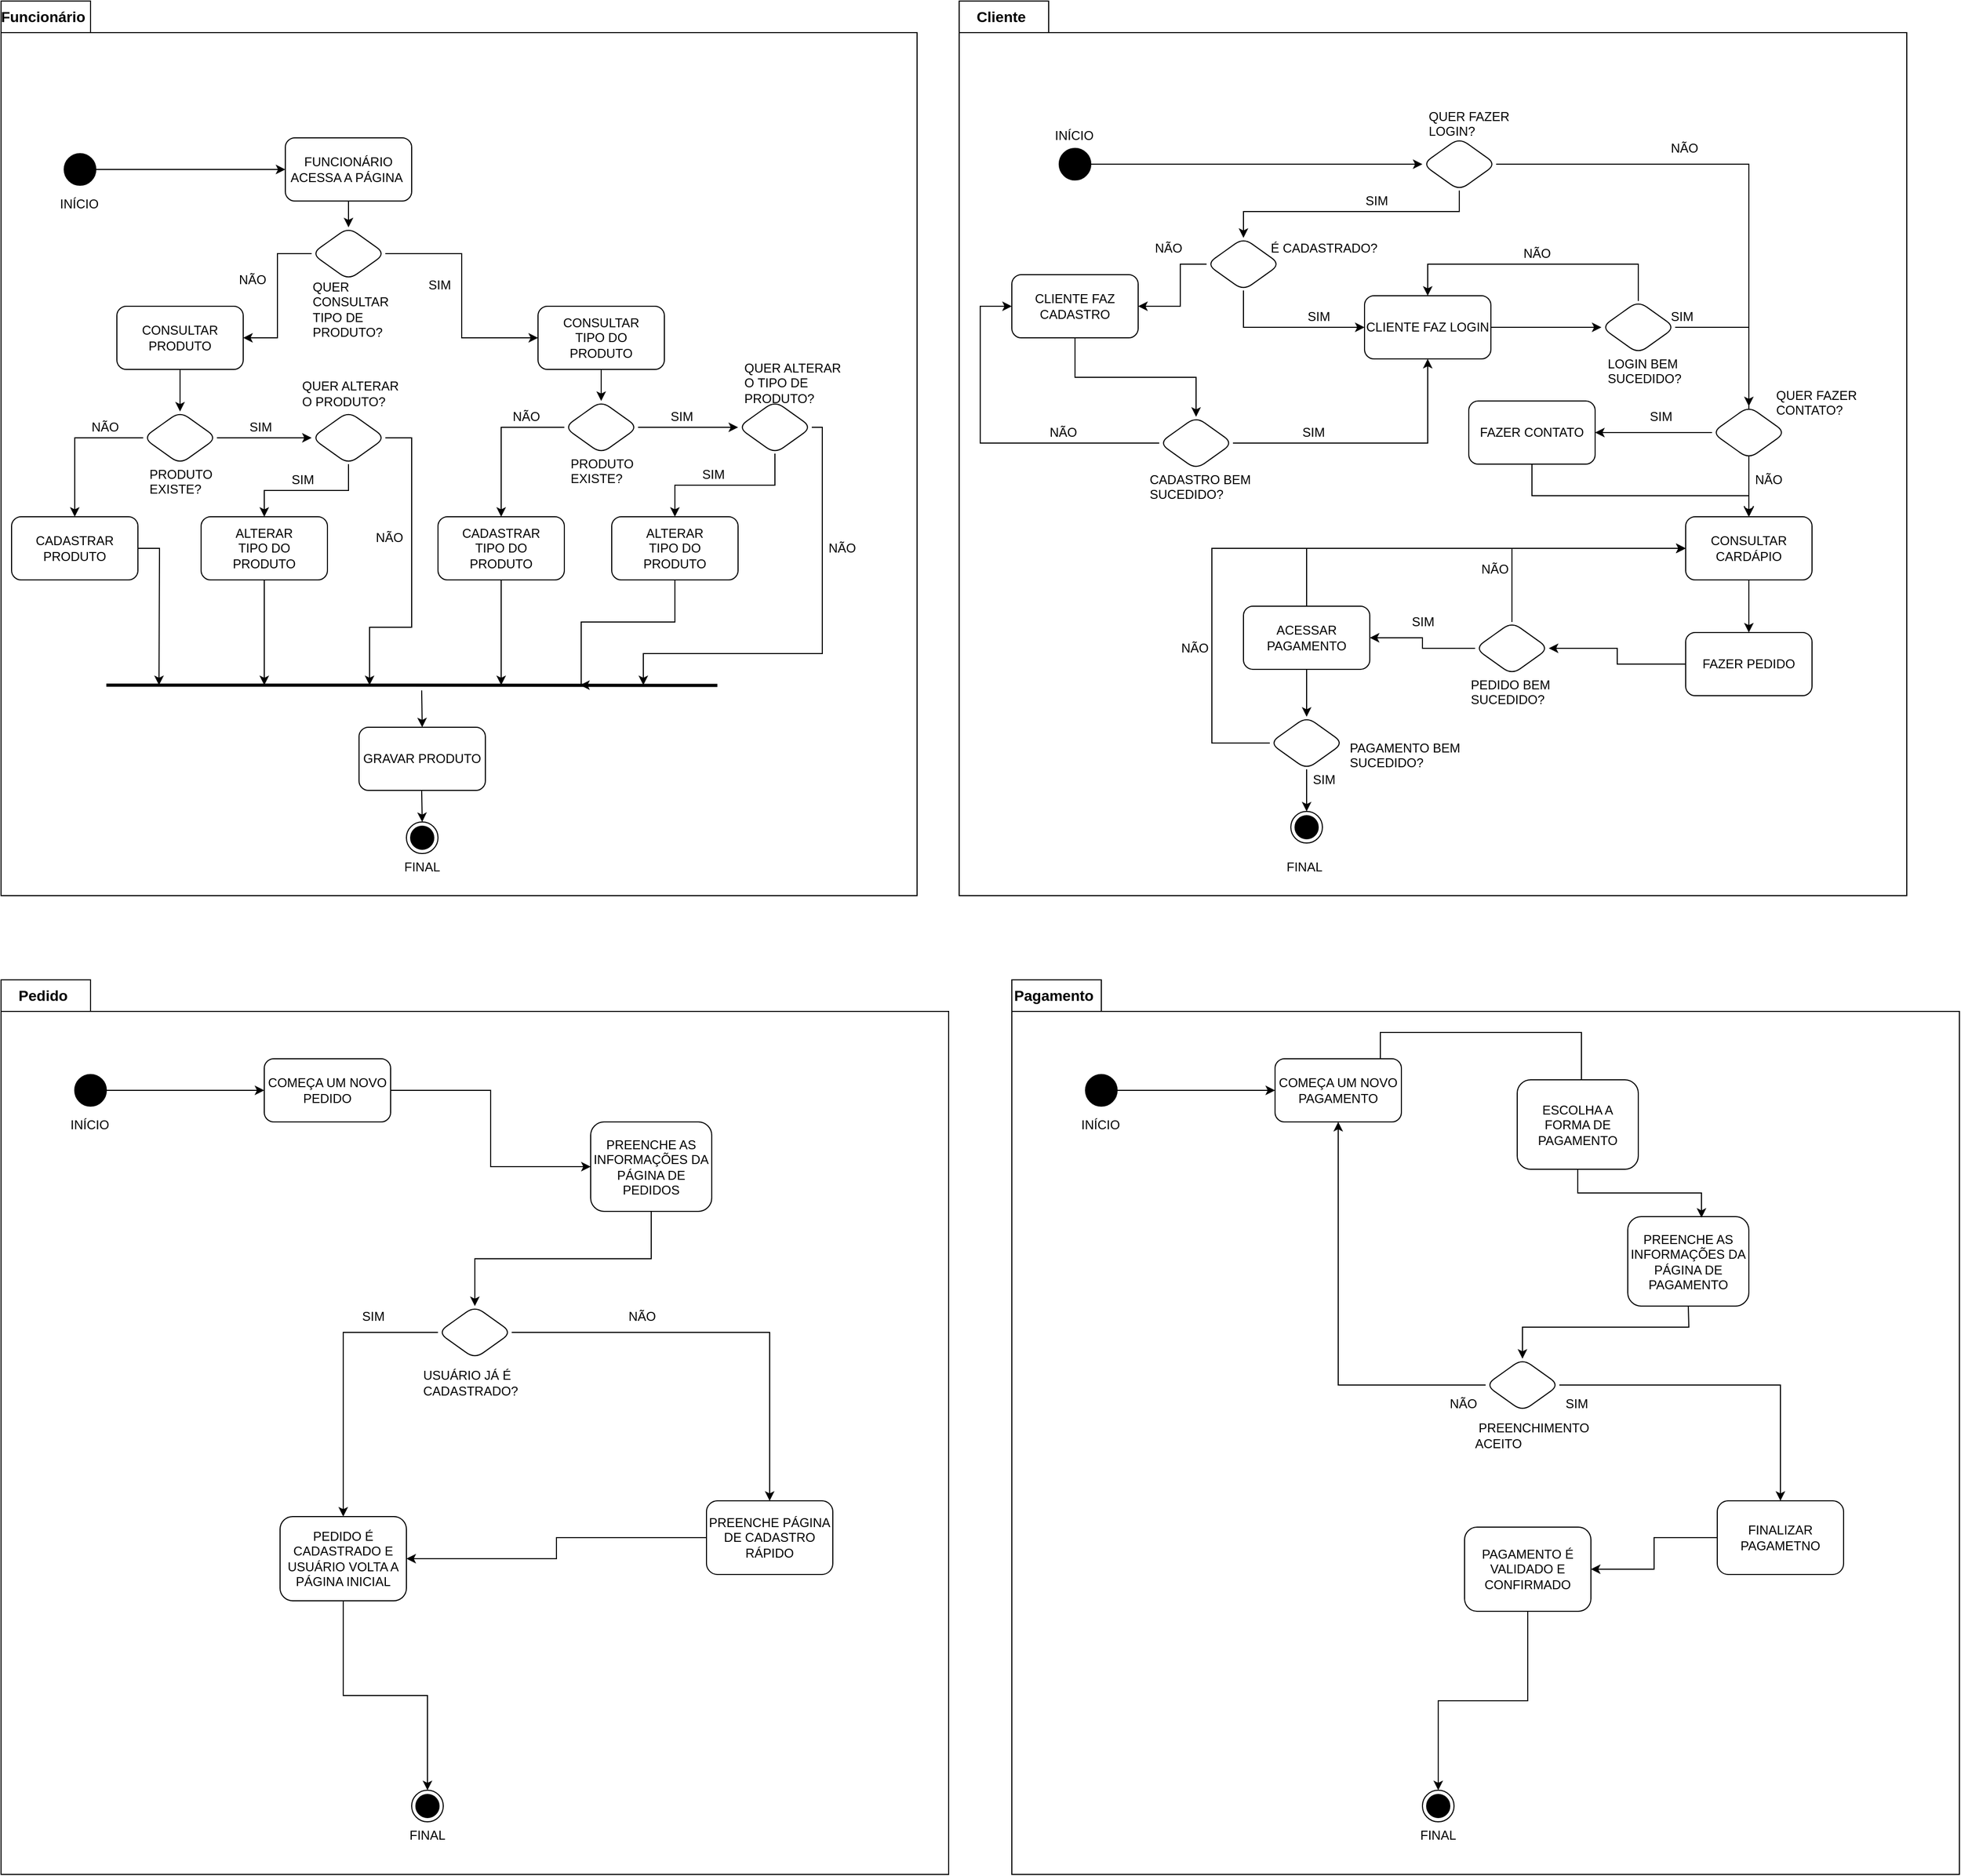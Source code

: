 <mxfile version="21.8.2" type="github">
  <diagram name="Página-1" id="VCBnbAxDG6qYa0xFtTjj">
    <mxGraphModel dx="2261" dy="853" grid="1" gridSize="10" guides="1" tooltips="1" connect="1" arrows="1" fold="1" page="1" pageScale="1" pageWidth="827" pageHeight="1169" math="0" shadow="0">
      <root>
        <mxCell id="0" />
        <mxCell id="1" parent="0" />
        <mxCell id="nkVHdqA7vqXemqnChmF6-2" value="" style="shape=folder;fontStyle=1;tabWidth=80;tabHeight=30;tabPosition=left;html=1;boundedLbl=1;whiteSpace=wrap;" parent="1" vertex="1">
          <mxGeometry x="-820" y="10" width="870" height="850" as="geometry" />
        </mxCell>
        <mxCell id="clQKY3i6xso6ofaXY0z9-121" style="edgeStyle=orthogonalEdgeStyle;rounded=0;orthogonalLoop=1;jettySize=auto;html=1;entryX=0.5;entryY=0;entryDx=0;entryDy=0;" parent="1" source="nkVHdqA7vqXemqnChmF6-1" target="clQKY3i6xso6ofaXY0z9-76" edge="1">
          <mxGeometry relative="1" as="geometry" />
        </mxCell>
        <mxCell id="nkVHdqA7vqXemqnChmF6-1" value="FUNCIONÁRIO ACESSA A PÁGINA&amp;nbsp;" style="rounded=1;whiteSpace=wrap;html=1;" parent="1" vertex="1">
          <mxGeometry x="-550" y="140" width="120" height="60" as="geometry" />
        </mxCell>
        <mxCell id="clQKY3i6xso6ofaXY0z9-120" style="edgeStyle=orthogonalEdgeStyle;rounded=0;orthogonalLoop=1;jettySize=auto;html=1;entryX=0;entryY=0.5;entryDx=0;entryDy=0;" parent="1" source="nkVHdqA7vqXemqnChmF6-7" target="nkVHdqA7vqXemqnChmF6-1" edge="1">
          <mxGeometry relative="1" as="geometry" />
        </mxCell>
        <object label="" Início="" id="nkVHdqA7vqXemqnChmF6-7">
          <mxCell style="ellipse;fillColor=strokeColor;html=1;" parent="1" vertex="1">
            <mxGeometry x="-760" y="155" width="30" height="30" as="geometry" />
          </mxCell>
        </object>
        <mxCell id="clQKY3i6xso6ofaXY0z9-116" style="edgeStyle=orthogonalEdgeStyle;rounded=0;orthogonalLoop=1;jettySize=auto;html=1;entryX=0.5;entryY=0;entryDx=0;entryDy=0;" parent="1" source="nkVHdqA7vqXemqnChmF6-9" target="nkVHdqA7vqXemqnChmF6-14" edge="1">
          <mxGeometry relative="1" as="geometry" />
        </mxCell>
        <mxCell id="nkVHdqA7vqXemqnChmF6-9" value="CONSULTAR&lt;br&gt;PRODUTO" style="rounded=1;whiteSpace=wrap;html=1;" parent="1" vertex="1">
          <mxGeometry x="-710" y="300" width="120" height="60" as="geometry" />
        </mxCell>
        <mxCell id="clQKY3i6xso6ofaXY0z9-118" style="edgeStyle=orthogonalEdgeStyle;rounded=0;orthogonalLoop=1;jettySize=auto;html=1;entryX=0.5;entryY=0;entryDx=0;entryDy=0;" parent="1" source="nkVHdqA7vqXemqnChmF6-10" target="nkVHdqA7vqXemqnChmF6-33" edge="1">
          <mxGeometry relative="1" as="geometry" />
        </mxCell>
        <mxCell id="nkVHdqA7vqXemqnChmF6-10" value="CONSULTAR&lt;br&gt;TIPO DO&lt;br&gt;PRODUTO" style="rounded=1;whiteSpace=wrap;html=1;" parent="1" vertex="1">
          <mxGeometry x="-310" y="300" width="120" height="60" as="geometry" />
        </mxCell>
        <mxCell id="clQKY3i6xso6ofaXY0z9-114" style="edgeStyle=orthogonalEdgeStyle;rounded=0;orthogonalLoop=1;jettySize=auto;html=1;entryX=0.5;entryY=0;entryDx=0;entryDy=0;" parent="1" source="nkVHdqA7vqXemqnChmF6-14" target="nkVHdqA7vqXemqnChmF6-16" edge="1">
          <mxGeometry relative="1" as="geometry" />
        </mxCell>
        <mxCell id="clQKY3i6xso6ofaXY0z9-115" style="edgeStyle=orthogonalEdgeStyle;rounded=0;orthogonalLoop=1;jettySize=auto;html=1;entryX=0;entryY=0.5;entryDx=0;entryDy=0;" parent="1" source="nkVHdqA7vqXemqnChmF6-14" target="clQKY3i6xso6ofaXY0z9-98" edge="1">
          <mxGeometry relative="1" as="geometry" />
        </mxCell>
        <mxCell id="nkVHdqA7vqXemqnChmF6-14" value="" style="rhombus;whiteSpace=wrap;html=1;rounded=1;strokeColor=default;fontFamily=Helvetica;fontSize=12;fontColor=default;fillColor=default;" parent="1" vertex="1">
          <mxGeometry x="-685" y="400" width="70" height="50" as="geometry" />
        </mxCell>
        <mxCell id="clQKY3i6xso6ofaXY0z9-113" style="edgeStyle=orthogonalEdgeStyle;rounded=0;orthogonalLoop=1;jettySize=auto;html=1;" parent="1" source="nkVHdqA7vqXemqnChmF6-16" edge="1">
          <mxGeometry relative="1" as="geometry">
            <mxPoint x="-670" y="660" as="targetPoint" />
          </mxGeometry>
        </mxCell>
        <mxCell id="nkVHdqA7vqXemqnChmF6-16" value="CADASTRAR&lt;br&gt;PRODUTO" style="rounded=1;whiteSpace=wrap;html=1;" parent="1" vertex="1">
          <mxGeometry x="-810" y="500" width="120" height="60" as="geometry" />
        </mxCell>
        <mxCell id="nkVHdqA7vqXemqnChmF6-22" value="" style="endArrow=none;startArrow=none;endFill=0;startFill=0;endSize=8;html=1;verticalAlign=bottom;labelBackgroundColor=none;strokeWidth=3;rounded=0;fontFamily=Helvetica;fontSize=12;fontColor=default;entryX=0.782;entryY=0.765;entryDx=0;entryDy=0;entryPerimeter=0;" parent="1" target="nkVHdqA7vqXemqnChmF6-2" edge="1">
          <mxGeometry width="160" relative="1" as="geometry">
            <mxPoint x="-720" y="660" as="sourcePoint" />
            <mxPoint x="-310" y="660" as="targetPoint" />
            <Array as="points">
              <mxPoint x="-530.12" y="660" />
            </Array>
          </mxGeometry>
        </mxCell>
        <mxCell id="nkVHdqA7vqXemqnChmF6-25" value="INÍCIO" style="text;strokeColor=none;fillColor=none;align=left;verticalAlign=middle;spacingLeft=4;spacingRight=4;overflow=hidden;points=[[0,0.5],[1,0.5]];portConstraint=eastwest;rotatable=0;whiteSpace=wrap;html=1;fontSize=12;fontFamily=Helvetica;fontColor=default;" parent="1" vertex="1">
          <mxGeometry x="-770" y="190" width="50" height="25" as="geometry" />
        </mxCell>
        <mxCell id="nkVHdqA7vqXemqnChmF6-26" value="NÃO" style="text;strokeColor=none;fillColor=none;align=left;verticalAlign=middle;spacingLeft=4;spacingRight=4;overflow=hidden;points=[[0,0.5],[1,0.5]];portConstraint=eastwest;rotatable=0;whiteSpace=wrap;html=1;fontSize=12;fontFamily=Helvetica;fontColor=default;" parent="1" vertex="1">
          <mxGeometry x="-740" y="405" width="40" height="20" as="geometry" />
        </mxCell>
        <mxCell id="nkVHdqA7vqXemqnChmF6-29" value="SIM" style="text;strokeColor=none;fillColor=none;align=left;verticalAlign=middle;spacingLeft=4;spacingRight=4;overflow=hidden;points=[[0,0.5],[1,0.5]];portConstraint=eastwest;rotatable=0;whiteSpace=wrap;html=1;fontSize=12;fontFamily=Helvetica;fontColor=default;" parent="1" vertex="1">
          <mxGeometry x="-590" y="405" width="40" height="20" as="geometry" />
        </mxCell>
        <mxCell id="nkVHdqA7vqXemqnChmF6-30" value="PRODUTO EXISTE?" style="text;strokeColor=none;fillColor=none;align=left;verticalAlign=middle;spacingLeft=4;spacingRight=4;overflow=hidden;points=[[0,0.5],[1,0.5]];portConstraint=eastwest;rotatable=0;whiteSpace=wrap;html=1;fontSize=12;fontFamily=Helvetica;fontColor=default;" parent="1" vertex="1">
          <mxGeometry x="-685" y="450" width="80" height="30" as="geometry" />
        </mxCell>
        <mxCell id="clQKY3i6xso6ofaXY0z9-108" style="edgeStyle=orthogonalEdgeStyle;rounded=0;orthogonalLoop=1;jettySize=auto;html=1;exitX=0.5;exitY=1;exitDx=0;exitDy=0;" parent="1" source="nkVHdqA7vqXemqnChmF6-31" edge="1">
          <mxGeometry relative="1" as="geometry">
            <mxPoint x="-345" y="660" as="targetPoint" />
            <Array as="points">
              <mxPoint x="-345" y="660" />
            </Array>
          </mxGeometry>
        </mxCell>
        <mxCell id="nkVHdqA7vqXemqnChmF6-31" value="CADASTRAR&lt;br&gt;TIPO DO&lt;br&gt;PRODUTO" style="rounded=1;whiteSpace=wrap;html=1;" parent="1" vertex="1">
          <mxGeometry x="-405" y="500" width="120" height="60" as="geometry" />
        </mxCell>
        <mxCell id="clQKY3i6xso6ofaXY0z9-107" style="edgeStyle=orthogonalEdgeStyle;rounded=0;orthogonalLoop=1;jettySize=auto;html=1;" parent="1" source="nkVHdqA7vqXemqnChmF6-32" edge="1">
          <mxGeometry relative="1" as="geometry">
            <mxPoint x="-270" y="660" as="targetPoint" />
            <Array as="points">
              <mxPoint x="-180" y="600" />
              <mxPoint x="-269" y="600" />
            </Array>
          </mxGeometry>
        </mxCell>
        <mxCell id="nkVHdqA7vqXemqnChmF6-32" value="ALTERAR&lt;br&gt;TIPO DO&lt;br&gt;PRODUTO" style="rounded=1;whiteSpace=wrap;html=1;" parent="1" vertex="1">
          <mxGeometry x="-240" y="500" width="120" height="60" as="geometry" />
        </mxCell>
        <mxCell id="clQKY3i6xso6ofaXY0z9-109" style="edgeStyle=orthogonalEdgeStyle;rounded=0;orthogonalLoop=1;jettySize=auto;html=1;entryX=0.5;entryY=0;entryDx=0;entryDy=0;" parent="1" source="nkVHdqA7vqXemqnChmF6-33" target="nkVHdqA7vqXemqnChmF6-31" edge="1">
          <mxGeometry relative="1" as="geometry">
            <Array as="points">
              <mxPoint x="-345" y="415" />
            </Array>
          </mxGeometry>
        </mxCell>
        <mxCell id="clQKY3i6xso6ofaXY0z9-119" style="edgeStyle=orthogonalEdgeStyle;rounded=0;orthogonalLoop=1;jettySize=auto;html=1;entryX=0;entryY=0.5;entryDx=0;entryDy=0;" parent="1" source="nkVHdqA7vqXemqnChmF6-33" target="clQKY3i6xso6ofaXY0z9-83" edge="1">
          <mxGeometry relative="1" as="geometry" />
        </mxCell>
        <mxCell id="nkVHdqA7vqXemqnChmF6-33" value="" style="rhombus;whiteSpace=wrap;html=1;rounded=1;strokeColor=default;fontFamily=Helvetica;fontSize=12;fontColor=default;fillColor=default;" parent="1" vertex="1">
          <mxGeometry x="-285" y="390" width="70" height="50" as="geometry" />
        </mxCell>
        <mxCell id="nkVHdqA7vqXemqnChmF6-37" value="SIM" style="text;strokeColor=none;fillColor=none;align=left;verticalAlign=middle;spacingLeft=4;spacingRight=4;overflow=hidden;points=[[0,0.5],[1,0.5]];portConstraint=eastwest;rotatable=0;whiteSpace=wrap;html=1;fontSize=12;fontFamily=Helvetica;fontColor=default;" parent="1" vertex="1">
          <mxGeometry x="-190" y="395" width="40" height="20" as="geometry" />
        </mxCell>
        <mxCell id="nkVHdqA7vqXemqnChmF6-38" value="PRODUTO EXISTE?" style="text;strokeColor=none;fillColor=none;align=left;verticalAlign=middle;spacingLeft=4;spacingRight=4;overflow=hidden;points=[[0,0.5],[1,0.5]];portConstraint=eastwest;rotatable=0;whiteSpace=wrap;html=1;fontSize=12;fontFamily=Helvetica;fontColor=default;" parent="1" vertex="1">
          <mxGeometry x="-285" y="440" width="80" height="30" as="geometry" />
        </mxCell>
        <mxCell id="nkVHdqA7vqXemqnChmF6-39" value="NÃO" style="text;strokeColor=none;fillColor=none;align=left;verticalAlign=middle;spacingLeft=4;spacingRight=4;overflow=hidden;points=[[0,0.5],[1,0.5]];portConstraint=eastwest;rotatable=0;whiteSpace=wrap;html=1;fontSize=12;fontFamily=Helvetica;fontColor=default;" parent="1" vertex="1">
          <mxGeometry x="-340" y="395" width="40" height="20" as="geometry" />
        </mxCell>
        <mxCell id="nkVHdqA7vqXemqnChmF6-43" value="GRAVAR PRODUTO" style="rounded=1;whiteSpace=wrap;html=1;strokeColor=default;fontFamily=Helvetica;fontSize=12;fontColor=default;fillColor=default;" parent="1" vertex="1">
          <mxGeometry x="-480" y="700" width="120" height="60" as="geometry" />
        </mxCell>
        <mxCell id="nkVHdqA7vqXemqnChmF6-45" value="" style="ellipse;html=1;shape=endState;fillColor=strokeColor;rounded=1;strokeColor=default;fontFamily=Helvetica;fontSize=12;fontColor=default;" parent="1" vertex="1">
          <mxGeometry x="-435" y="790" width="30" height="30" as="geometry" />
        </mxCell>
        <mxCell id="nkVHdqA7vqXemqnChmF6-47" value="FINAL" style="text;strokeColor=none;fillColor=none;align=left;verticalAlign=middle;spacingLeft=4;spacingRight=4;overflow=hidden;points=[[0,0.5],[1,0.5]];portConstraint=eastwest;rotatable=0;whiteSpace=wrap;html=1;fontSize=12;fontFamily=Helvetica;fontColor=default;" parent="1" vertex="1">
          <mxGeometry x="-443" y="820" width="50" height="25" as="geometry" />
        </mxCell>
        <mxCell id="clQKY3i6xso6ofaXY0z9-1" value="" style="shape=folder;fontStyle=1;tabWidth=80;tabHeight=30;tabPosition=left;html=1;boundedLbl=1;whiteSpace=wrap;" parent="1" vertex="1">
          <mxGeometry x="90" y="10" width="900" height="850" as="geometry" />
        </mxCell>
        <mxCell id="clQKY3i6xso6ofaXY0z9-2" value="&lt;b&gt;&lt;font style=&quot;font-size: 14px;&quot;&gt;Funcionário&lt;/font&gt;&lt;/b&gt;" style="text;html=1;strokeColor=none;fillColor=none;align=center;verticalAlign=middle;whiteSpace=wrap;rounded=0;" parent="1" vertex="1">
          <mxGeometry x="-810" y="10" width="60" height="30" as="geometry" />
        </mxCell>
        <mxCell id="clQKY3i6xso6ofaXY0z9-3" value="&lt;b&gt;&lt;font style=&quot;font-size: 14px;&quot;&gt;Cliente&lt;/font&gt;&lt;/b&gt;" style="text;html=1;strokeColor=none;fillColor=none;align=center;verticalAlign=middle;whiteSpace=wrap;rounded=0;" parent="1" vertex="1">
          <mxGeometry x="100" y="10" width="60" height="30" as="geometry" />
        </mxCell>
        <mxCell id="clQKY3i6xso6ofaXY0z9-6" value="INÍCIO" style="text;strokeColor=none;fillColor=none;align=left;verticalAlign=middle;spacingLeft=4;spacingRight=4;overflow=hidden;points=[[0,0.5],[1,0.5]];portConstraint=eastwest;rotatable=0;whiteSpace=wrap;html=1;fontSize=12;fontFamily=Helvetica;fontColor=default;" parent="1" vertex="1">
          <mxGeometry x="175" y="125" width="50" height="25" as="geometry" />
        </mxCell>
        <mxCell id="clQKY3i6xso6ofaXY0z9-7" value="" style="ellipse;html=1;shape=endState;fillColor=strokeColor;rounded=1;strokeColor=default;fontFamily=Helvetica;fontSize=12;fontColor=default;" parent="1" vertex="1">
          <mxGeometry x="405" y="780" width="30" height="30" as="geometry" />
        </mxCell>
        <mxCell id="clQKY3i6xso6ofaXY0z9-8" value="FINAL" style="text;strokeColor=none;fillColor=none;align=left;verticalAlign=middle;spacingLeft=4;spacingRight=4;overflow=hidden;points=[[0,0.5],[1,0.5]];portConstraint=eastwest;rotatable=0;whiteSpace=wrap;html=1;fontSize=12;fontFamily=Helvetica;fontColor=default;" parent="1" vertex="1">
          <mxGeometry x="395" y="820" width="50" height="25" as="geometry" />
        </mxCell>
        <mxCell id="clQKY3i6xso6ofaXY0z9-105" style="edgeStyle=orthogonalEdgeStyle;rounded=0;orthogonalLoop=1;jettySize=auto;html=1;entryX=0;entryY=0.5;entryDx=0;entryDy=0;" parent="1" source="clQKY3i6xso6ofaXY0z9-9" target="clQKY3i6xso6ofaXY0z9-10" edge="1">
          <mxGeometry relative="1" as="geometry" />
        </mxCell>
        <mxCell id="clQKY3i6xso6ofaXY0z9-9" value="CLIENTE FAZ LOGIN" style="rounded=1;whiteSpace=wrap;html=1;" parent="1" vertex="1">
          <mxGeometry x="475" y="290" width="120" height="60" as="geometry" />
        </mxCell>
        <mxCell id="clQKY3i6xso6ofaXY0z9-104" style="edgeStyle=orthogonalEdgeStyle;rounded=0;orthogonalLoop=1;jettySize=auto;html=1;entryX=0.5;entryY=0;entryDx=0;entryDy=0;exitX=0.5;exitY=0;exitDx=0;exitDy=0;" parent="1" source="clQKY3i6xso6ofaXY0z9-10" target="clQKY3i6xso6ofaXY0z9-9" edge="1">
          <mxGeometry relative="1" as="geometry">
            <Array as="points">
              <mxPoint x="735" y="260" />
              <mxPoint x="535" y="260" />
            </Array>
          </mxGeometry>
        </mxCell>
        <mxCell id="clQKY3i6xso6ofaXY0z9-10" value="" style="rhombus;whiteSpace=wrap;html=1;rounded=1;strokeColor=default;fontFamily=Helvetica;fontSize=12;fontColor=default;fillColor=default;" parent="1" vertex="1">
          <mxGeometry x="700" y="295" width="70" height="50" as="geometry" />
        </mxCell>
        <mxCell id="clQKY3i6xso6ofaXY0z9-12" value="LOGIN BEM SUCEDIDO?" style="text;strokeColor=none;fillColor=none;align=left;verticalAlign=middle;spacingLeft=4;spacingRight=4;overflow=hidden;points=[[0,0.5],[1,0.5]];portConstraint=eastwest;rotatable=0;whiteSpace=wrap;html=1;fontSize=12;fontFamily=Helvetica;fontColor=default;" parent="1" vertex="1">
          <mxGeometry x="700" y="345" width="80" height="30" as="geometry" />
        </mxCell>
        <mxCell id="clQKY3i6xso6ofaXY0z9-14" value="NÃO" style="text;strokeColor=none;fillColor=none;align=left;verticalAlign=middle;spacingLeft=4;spacingRight=4;overflow=hidden;points=[[0,0.5],[1,0.5]];portConstraint=eastwest;rotatable=0;whiteSpace=wrap;html=1;fontSize=12;fontFamily=Helvetica;fontColor=default;" parent="1" vertex="1">
          <mxGeometry x="620" y="240" width="40" height="20" as="geometry" />
        </mxCell>
        <mxCell id="clQKY3i6xso6ofaXY0z9-15" value="" style="endArrow=open;startArrow=none;endFill=0;startFill=0;endSize=8;html=1;verticalAlign=bottom;labelBackgroundColor=none;strokeWidth=1;rounded=0;entryX=0.5;entryY=0;entryDx=0;entryDy=0;exitX=1;exitY=0.5;exitDx=0;exitDy=0;" parent="1" source="clQKY3i6xso6ofaXY0z9-10" target="clQKY3i6xso6ofaXY0z9-17" edge="1">
          <mxGeometry width="160" relative="1" as="geometry">
            <mxPoint x="490" y="165" as="sourcePoint" />
            <mxPoint x="550" y="170" as="targetPoint" />
            <Array as="points">
              <mxPoint x="840" y="320" />
            </Array>
          </mxGeometry>
        </mxCell>
        <mxCell id="clQKY3i6xso6ofaXY0z9-39" style="edgeStyle=orthogonalEdgeStyle;rounded=0;orthogonalLoop=1;jettySize=auto;html=1;" parent="1" source="clQKY3i6xso6ofaXY0z9-17" target="clQKY3i6xso6ofaXY0z9-18" edge="1">
          <mxGeometry relative="1" as="geometry" />
        </mxCell>
        <mxCell id="clQKY3i6xso6ofaXY0z9-17" value="CONSULTAR&lt;br&gt;CARDÁPIO" style="rounded=1;whiteSpace=wrap;html=1;" parent="1" vertex="1">
          <mxGeometry x="780" y="500" width="120" height="60" as="geometry" />
        </mxCell>
        <mxCell id="clQKY3i6xso6ofaXY0z9-40" style="edgeStyle=orthogonalEdgeStyle;rounded=0;orthogonalLoop=1;jettySize=auto;html=1;entryX=1;entryY=0.5;entryDx=0;entryDy=0;" parent="1" source="clQKY3i6xso6ofaXY0z9-18" target="clQKY3i6xso6ofaXY0z9-38" edge="1">
          <mxGeometry relative="1" as="geometry" />
        </mxCell>
        <mxCell id="clQKY3i6xso6ofaXY0z9-18" value="FAZER PEDIDO" style="rounded=1;whiteSpace=wrap;html=1;" parent="1" vertex="1">
          <mxGeometry x="780" y="610" width="120" height="60" as="geometry" />
        </mxCell>
        <mxCell id="clQKY3i6xso6ofaXY0z9-72" style="edgeStyle=orthogonalEdgeStyle;rounded=0;orthogonalLoop=1;jettySize=auto;html=1;entryX=0.5;entryY=0;entryDx=0;entryDy=0;" parent="1" source="clQKY3i6xso6ofaXY0z9-19" target="clQKY3i6xso6ofaXY0z9-17" edge="1">
          <mxGeometry relative="1" as="geometry">
            <Array as="points">
              <mxPoint x="634" y="480" />
              <mxPoint x="840" y="480" />
            </Array>
          </mxGeometry>
        </mxCell>
        <mxCell id="clQKY3i6xso6ofaXY0z9-19" value="FAZER CONTATO" style="rounded=1;whiteSpace=wrap;html=1;" parent="1" vertex="1">
          <mxGeometry x="574" y="390" width="120" height="60" as="geometry" />
        </mxCell>
        <mxCell id="clQKY3i6xso6ofaXY0z9-42" style="edgeStyle=orthogonalEdgeStyle;rounded=0;orthogonalLoop=1;jettySize=auto;html=1;" parent="1" source="clQKY3i6xso6ofaXY0z9-20" target="clQKY3i6xso6ofaXY0z9-37" edge="1">
          <mxGeometry relative="1" as="geometry" />
        </mxCell>
        <mxCell id="clQKY3i6xso6ofaXY0z9-49" style="edgeStyle=orthogonalEdgeStyle;rounded=0;orthogonalLoop=1;jettySize=auto;html=1;entryX=0;entryY=0.5;entryDx=0;entryDy=0;" parent="1" source="clQKY3i6xso6ofaXY0z9-20" target="clQKY3i6xso6ofaXY0z9-17" edge="1">
          <mxGeometry relative="1" as="geometry">
            <Array as="points">
              <mxPoint x="420" y="530" />
            </Array>
          </mxGeometry>
        </mxCell>
        <mxCell id="clQKY3i6xso6ofaXY0z9-20" value="ACESSAR PAGAMENTO" style="rounded=1;whiteSpace=wrap;html=1;" parent="1" vertex="1">
          <mxGeometry x="360" y="585" width="120" height="60" as="geometry" />
        </mxCell>
        <mxCell id="clQKY3i6xso6ofaXY0z9-67" style="edgeStyle=orthogonalEdgeStyle;rounded=0;orthogonalLoop=1;jettySize=auto;html=1;entryX=0.5;entryY=0;entryDx=0;entryDy=0;exitX=0.5;exitY=1;exitDx=0;exitDy=0;" parent="1" source="clQKY3i6xso6ofaXY0z9-21" target="clQKY3i6xso6ofaXY0z9-24" edge="1">
          <mxGeometry relative="1" as="geometry" />
        </mxCell>
        <mxCell id="clQKY3i6xso6ofaXY0z9-21" value="CLIENTE FAZ CADASTRO" style="rounded=1;whiteSpace=wrap;html=1;" parent="1" vertex="1">
          <mxGeometry x="140" y="270" width="120" height="60" as="geometry" />
        </mxCell>
        <mxCell id="clQKY3i6xso6ofaXY0z9-26" style="edgeStyle=orthogonalEdgeStyle;rounded=0;orthogonalLoop=1;jettySize=auto;html=1;entryX=0;entryY=0.5;entryDx=0;entryDy=0;exitX=0;exitY=0.5;exitDx=0;exitDy=0;" parent="1" source="clQKY3i6xso6ofaXY0z9-24" target="clQKY3i6xso6ofaXY0z9-21" edge="1">
          <mxGeometry relative="1" as="geometry">
            <Array as="points">
              <mxPoint x="110" y="430" />
              <mxPoint x="110" y="300" />
            </Array>
          </mxGeometry>
        </mxCell>
        <mxCell id="clQKY3i6xso6ofaXY0z9-28" style="edgeStyle=orthogonalEdgeStyle;rounded=0;orthogonalLoop=1;jettySize=auto;html=1;entryX=0.5;entryY=1;entryDx=0;entryDy=0;" parent="1" source="clQKY3i6xso6ofaXY0z9-24" target="clQKY3i6xso6ofaXY0z9-9" edge="1">
          <mxGeometry relative="1" as="geometry" />
        </mxCell>
        <mxCell id="clQKY3i6xso6ofaXY0z9-24" value="" style="rhombus;whiteSpace=wrap;html=1;rounded=1;strokeColor=default;fontFamily=Helvetica;fontSize=12;fontColor=default;fillColor=default;" parent="1" vertex="1">
          <mxGeometry x="280" y="405" width="70" height="50" as="geometry" />
        </mxCell>
        <mxCell id="clQKY3i6xso6ofaXY0z9-27" value="NÃO" style="text;strokeColor=none;fillColor=none;align=left;verticalAlign=middle;spacingLeft=4;spacingRight=4;overflow=hidden;points=[[0,0.5],[1,0.5]];portConstraint=eastwest;rotatable=0;whiteSpace=wrap;html=1;fontSize=12;fontFamily=Helvetica;fontColor=default;" parent="1" vertex="1">
          <mxGeometry x="170" y="410" width="40" height="20" as="geometry" />
        </mxCell>
        <mxCell id="clQKY3i6xso6ofaXY0z9-29" value="SIM" style="text;strokeColor=none;fillColor=none;align=left;verticalAlign=middle;spacingLeft=4;spacingRight=4;overflow=hidden;points=[[0,0.5],[1,0.5]];portConstraint=eastwest;rotatable=0;whiteSpace=wrap;html=1;fontSize=12;fontFamily=Helvetica;fontColor=default;" parent="1" vertex="1">
          <mxGeometry x="410" y="410" width="40" height="20" as="geometry" />
        </mxCell>
        <mxCell id="clQKY3i6xso6ofaXY0z9-33" style="edgeStyle=orthogonalEdgeStyle;rounded=0;orthogonalLoop=1;jettySize=auto;html=1;entryX=1;entryY=0.5;entryDx=0;entryDy=0;exitX=0;exitY=0.5;exitDx=0;exitDy=0;" parent="1" source="clQKY3i6xso6ofaXY0z9-30" target="clQKY3i6xso6ofaXY0z9-21" edge="1">
          <mxGeometry relative="1" as="geometry">
            <mxPoint x="800" y="470" as="targetPoint" />
            <Array as="points">
              <mxPoint x="300" y="260" />
              <mxPoint x="300" y="300" />
            </Array>
          </mxGeometry>
        </mxCell>
        <mxCell id="clQKY3i6xso6ofaXY0z9-35" style="edgeStyle=orthogonalEdgeStyle;rounded=0;orthogonalLoop=1;jettySize=auto;html=1;entryX=0;entryY=0.5;entryDx=0;entryDy=0;exitX=0.5;exitY=1;exitDx=0;exitDy=0;" parent="1" source="clQKY3i6xso6ofaXY0z9-30" target="clQKY3i6xso6ofaXY0z9-9" edge="1">
          <mxGeometry relative="1" as="geometry" />
        </mxCell>
        <mxCell id="clQKY3i6xso6ofaXY0z9-30" value="" style="rhombus;whiteSpace=wrap;html=1;rounded=1;strokeColor=default;fontFamily=Helvetica;fontSize=12;fontColor=default;fillColor=default;" parent="1" vertex="1">
          <mxGeometry x="325" y="235" width="70" height="50" as="geometry" />
        </mxCell>
        <mxCell id="clQKY3i6xso6ofaXY0z9-31" value="QUER FAZER LOGIN?" style="text;strokeColor=none;fillColor=none;align=left;verticalAlign=middle;spacingLeft=4;spacingRight=4;overflow=hidden;points=[[0,0.5],[1,0.5]];portConstraint=eastwest;rotatable=0;whiteSpace=wrap;html=1;fontSize=12;fontFamily=Helvetica;fontColor=default;" parent="1" vertex="1">
          <mxGeometry x="530" y="110" width="95" height="30" as="geometry" />
        </mxCell>
        <mxCell id="clQKY3i6xso6ofaXY0z9-16" value="SIM" style="text;strokeColor=none;fillColor=none;align=left;verticalAlign=middle;spacingLeft=4;spacingRight=4;overflow=hidden;points=[[0,0.5],[1,0.5]];portConstraint=eastwest;rotatable=0;whiteSpace=wrap;html=1;fontSize=12;fontFamily=Helvetica;fontColor=default;" parent="1" vertex="1">
          <mxGeometry x="760" y="300" width="40" height="20" as="geometry" />
        </mxCell>
        <mxCell id="clQKY3i6xso6ofaXY0z9-34" value="NÃO" style="text;strokeColor=none;fillColor=none;align=left;verticalAlign=middle;spacingLeft=4;spacingRight=4;overflow=hidden;points=[[0,0.5],[1,0.5]];portConstraint=eastwest;rotatable=0;whiteSpace=wrap;html=1;fontSize=12;fontFamily=Helvetica;fontColor=default;" parent="1" vertex="1">
          <mxGeometry x="760" y="140" width="40" height="20" as="geometry" />
        </mxCell>
        <mxCell id="clQKY3i6xso6ofaXY0z9-36" value="SIM" style="text;strokeColor=none;fillColor=none;align=left;verticalAlign=middle;spacingLeft=4;spacingRight=4;overflow=hidden;points=[[0,0.5],[1,0.5]];portConstraint=eastwest;rotatable=0;whiteSpace=wrap;html=1;fontSize=12;fontFamily=Helvetica;fontColor=default;" parent="1" vertex="1">
          <mxGeometry x="415" y="300" width="40" height="20" as="geometry" />
        </mxCell>
        <mxCell id="clQKY3i6xso6ofaXY0z9-43" style="edgeStyle=orthogonalEdgeStyle;rounded=0;orthogonalLoop=1;jettySize=auto;html=1;entryX=0.5;entryY=0;entryDx=0;entryDy=0;" parent="1" source="clQKY3i6xso6ofaXY0z9-37" target="clQKY3i6xso6ofaXY0z9-7" edge="1">
          <mxGeometry relative="1" as="geometry" />
        </mxCell>
        <mxCell id="clQKY3i6xso6ofaXY0z9-74" style="edgeStyle=orthogonalEdgeStyle;rounded=0;orthogonalLoop=1;jettySize=auto;html=1;entryX=0;entryY=0.5;entryDx=0;entryDy=0;" parent="1" source="clQKY3i6xso6ofaXY0z9-37" target="clQKY3i6xso6ofaXY0z9-17" edge="1">
          <mxGeometry relative="1" as="geometry">
            <mxPoint x="420" y="530" as="targetPoint" />
            <Array as="points">
              <mxPoint x="330" y="715" />
              <mxPoint x="330" y="530" />
            </Array>
          </mxGeometry>
        </mxCell>
        <mxCell id="clQKY3i6xso6ofaXY0z9-37" value="" style="rhombus;whiteSpace=wrap;html=1;rounded=1;strokeColor=default;fontFamily=Helvetica;fontSize=12;fontColor=default;fillColor=default;" parent="1" vertex="1">
          <mxGeometry x="385" y="690" width="70" height="50" as="geometry" />
        </mxCell>
        <mxCell id="clQKY3i6xso6ofaXY0z9-41" style="edgeStyle=orthogonalEdgeStyle;rounded=0;orthogonalLoop=1;jettySize=auto;html=1;entryX=1;entryY=0.5;entryDx=0;entryDy=0;" parent="1" source="clQKY3i6xso6ofaXY0z9-38" target="clQKY3i6xso6ofaXY0z9-20" edge="1">
          <mxGeometry relative="1" as="geometry">
            <Array as="points">
              <mxPoint x="530" y="625" />
              <mxPoint x="530" y="615" />
            </Array>
          </mxGeometry>
        </mxCell>
        <mxCell id="clQKY3i6xso6ofaXY0z9-46" style="edgeStyle=orthogonalEdgeStyle;rounded=0;orthogonalLoop=1;jettySize=auto;html=1;entryX=0;entryY=0.5;entryDx=0;entryDy=0;exitX=0.5;exitY=0;exitDx=0;exitDy=0;" parent="1" source="clQKY3i6xso6ofaXY0z9-38" target="clQKY3i6xso6ofaXY0z9-17" edge="1">
          <mxGeometry relative="1" as="geometry">
            <Array as="points">
              <mxPoint x="615" y="530" />
            </Array>
          </mxGeometry>
        </mxCell>
        <mxCell id="clQKY3i6xso6ofaXY0z9-38" value="" style="rhombus;whiteSpace=wrap;html=1;rounded=1;strokeColor=default;fontFamily=Helvetica;fontSize=12;fontColor=default;fillColor=default;" parent="1" vertex="1">
          <mxGeometry x="580" y="600" width="70" height="50" as="geometry" />
        </mxCell>
        <mxCell id="clQKY3i6xso6ofaXY0z9-44" value="SIM" style="text;strokeColor=none;fillColor=none;align=left;verticalAlign=middle;spacingLeft=4;spacingRight=4;overflow=hidden;points=[[0,0.5],[1,0.5]];portConstraint=eastwest;rotatable=0;whiteSpace=wrap;html=1;fontSize=12;fontFamily=Helvetica;fontColor=default;" parent="1" vertex="1">
          <mxGeometry x="514" y="590" width="40" height="20" as="geometry" />
        </mxCell>
        <mxCell id="clQKY3i6xso6ofaXY0z9-45" value="SIM" style="text;strokeColor=none;fillColor=none;align=left;verticalAlign=middle;spacingLeft=4;spacingRight=4;overflow=hidden;points=[[0,0.5],[1,0.5]];portConstraint=eastwest;rotatable=0;whiteSpace=wrap;html=1;fontSize=12;fontFamily=Helvetica;fontColor=default;" parent="1" vertex="1">
          <mxGeometry x="420" y="740" width="40" height="20" as="geometry" />
        </mxCell>
        <mxCell id="clQKY3i6xso6ofaXY0z9-48" value="NÃO" style="text;strokeColor=none;fillColor=none;align=left;verticalAlign=middle;spacingLeft=4;spacingRight=4;overflow=hidden;points=[[0,0.5],[1,0.5]];portConstraint=eastwest;rotatable=0;whiteSpace=wrap;html=1;fontSize=12;fontFamily=Helvetica;fontColor=default;" parent="1" vertex="1">
          <mxGeometry x="580" y="540" width="40" height="20" as="geometry" />
        </mxCell>
        <mxCell id="clQKY3i6xso6ofaXY0z9-51" style="edgeStyle=orthogonalEdgeStyle;rounded=0;orthogonalLoop=1;jettySize=auto;html=1;exitX=0;exitY=0.5;exitDx=0;exitDy=0;entryX=1;entryY=0.5;entryDx=0;entryDy=0;" parent="1" source="clQKY3i6xso6ofaXY0z9-56" target="clQKY3i6xso6ofaXY0z9-19" edge="1">
          <mxGeometry relative="1" as="geometry">
            <mxPoint x="840" y="400" as="sourcePoint" />
            <mxPoint x="700" y="425" as="targetPoint" />
            <Array as="points" />
          </mxGeometry>
        </mxCell>
        <mxCell id="clQKY3i6xso6ofaXY0z9-53" value="PEDIDO BEM SUCEDIDO?" style="text;strokeColor=none;fillColor=none;align=left;verticalAlign=middle;spacingLeft=4;spacingRight=4;overflow=hidden;points=[[0,0.5],[1,0.5]];portConstraint=eastwest;rotatable=0;whiteSpace=wrap;html=1;fontSize=12;fontFamily=Helvetica;fontColor=default;" parent="1" vertex="1">
          <mxGeometry x="570" y="650" width="90" height="30" as="geometry" />
        </mxCell>
        <mxCell id="clQKY3i6xso6ofaXY0z9-54" value="PAGAMENTO BEM SUCEDIDO?" style="text;strokeColor=none;fillColor=none;align=left;verticalAlign=middle;spacingLeft=4;spacingRight=4;overflow=hidden;points=[[0,0.5],[1,0.5]];portConstraint=eastwest;rotatable=0;whiteSpace=wrap;html=1;fontSize=12;fontFamily=Helvetica;fontColor=default;" parent="1" vertex="1">
          <mxGeometry x="455" y="710" width="115" height="30" as="geometry" />
        </mxCell>
        <mxCell id="clQKY3i6xso6ofaXY0z9-106" style="edgeStyle=orthogonalEdgeStyle;rounded=0;orthogonalLoop=1;jettySize=auto;html=1;entryX=0;entryY=0.5;entryDx=0;entryDy=0;" parent="1" source="clQKY3i6xso6ofaXY0z9-4" target="clQKY3i6xso6ofaXY0z9-57" edge="1">
          <mxGeometry relative="1" as="geometry" />
        </mxCell>
        <object label="" Início="" id="clQKY3i6xso6ofaXY0z9-4">
          <mxCell style="ellipse;fillColor=strokeColor;html=1;" parent="1" vertex="1">
            <mxGeometry x="185" y="150" width="30" height="30" as="geometry" />
          </mxCell>
        </object>
        <mxCell id="clQKY3i6xso6ofaXY0z9-63" style="edgeStyle=orthogonalEdgeStyle;rounded=0;orthogonalLoop=1;jettySize=auto;html=1;entryX=0.5;entryY=0;entryDx=0;entryDy=0;" parent="1" source="clQKY3i6xso6ofaXY0z9-56" target="clQKY3i6xso6ofaXY0z9-17" edge="1">
          <mxGeometry relative="1" as="geometry" />
        </mxCell>
        <mxCell id="clQKY3i6xso6ofaXY0z9-103" style="edgeStyle=orthogonalEdgeStyle;rounded=0;orthogonalLoop=1;jettySize=auto;html=1;entryX=0.5;entryY=0;entryDx=0;entryDy=0;" parent="1" source="clQKY3i6xso6ofaXY0z9-57" target="clQKY3i6xso6ofaXY0z9-30" edge="1">
          <mxGeometry relative="1" as="geometry">
            <Array as="points">
              <mxPoint x="565" y="210" />
              <mxPoint x="360" y="210" />
            </Array>
          </mxGeometry>
        </mxCell>
        <mxCell id="clQKY3i6xso6ofaXY0z9-57" value="" style="rhombus;whiteSpace=wrap;html=1;rounded=1;strokeColor=default;fontFamily=Helvetica;fontSize=12;fontColor=default;fillColor=default;" parent="1" vertex="1">
          <mxGeometry x="530" y="140" width="70" height="50" as="geometry" />
        </mxCell>
        <mxCell id="clQKY3i6xso6ofaXY0z9-61" value="SIM" style="text;strokeColor=none;fillColor=none;align=left;verticalAlign=middle;spacingLeft=4;spacingRight=4;overflow=hidden;points=[[0,0.5],[1,0.5]];portConstraint=eastwest;rotatable=0;whiteSpace=wrap;html=1;fontSize=12;fontFamily=Helvetica;fontColor=default;" parent="1" vertex="1">
          <mxGeometry x="470" y="190" width="40" height="20" as="geometry" />
        </mxCell>
        <mxCell id="clQKY3i6xso6ofaXY0z9-64" value="É CADASTRADO?" style="text;strokeColor=none;fillColor=none;align=left;verticalAlign=middle;spacingLeft=4;spacingRight=4;overflow=hidden;points=[[0,0.5],[1,0.5]];portConstraint=eastwest;rotatable=0;whiteSpace=wrap;html=1;fontSize=12;fontFamily=Helvetica;fontColor=default;" parent="1" vertex="1">
          <mxGeometry x="380" y="230" width="116" height="30" as="geometry" />
        </mxCell>
        <mxCell id="clQKY3i6xso6ofaXY0z9-65" value="NÃO" style="text;strokeColor=none;fillColor=none;align=left;verticalAlign=middle;spacingLeft=4;spacingRight=4;overflow=hidden;points=[[0,0.5],[1,0.5]];portConstraint=eastwest;rotatable=0;whiteSpace=wrap;html=1;fontSize=12;fontFamily=Helvetica;fontColor=default;" parent="1" vertex="1">
          <mxGeometry x="270" y="235" width="40" height="20" as="geometry" />
        </mxCell>
        <mxCell id="clQKY3i6xso6ofaXY0z9-66" value="CADASTRO BEM SUCEDIDO?" style="text;strokeColor=none;fillColor=none;align=left;verticalAlign=middle;spacingLeft=4;spacingRight=4;overflow=hidden;points=[[0,0.5],[1,0.5]];portConstraint=eastwest;rotatable=0;whiteSpace=wrap;html=1;fontSize=12;fontFamily=Helvetica;fontColor=default;" parent="1" vertex="1">
          <mxGeometry x="265" y="455" width="115" height="30" as="geometry" />
        </mxCell>
        <mxCell id="clQKY3i6xso6ofaXY0z9-68" value="" style="edgeStyle=orthogonalEdgeStyle;rounded=0;orthogonalLoop=1;jettySize=auto;html=1;entryX=0.5;entryY=0;entryDx=0;entryDy=0;" parent="1" source="clQKY3i6xso6ofaXY0z9-57" target="clQKY3i6xso6ofaXY0z9-56" edge="1">
          <mxGeometry relative="1" as="geometry">
            <mxPoint x="600" y="165" as="sourcePoint" />
            <mxPoint x="840" y="470" as="targetPoint" />
          </mxGeometry>
        </mxCell>
        <mxCell id="clQKY3i6xso6ofaXY0z9-56" value="" style="rhombus;whiteSpace=wrap;html=1;rounded=1;strokeColor=default;fontFamily=Helvetica;fontSize=12;fontColor=default;fillColor=default;" parent="1" vertex="1">
          <mxGeometry x="805" y="395" width="70" height="50" as="geometry" />
        </mxCell>
        <mxCell id="clQKY3i6xso6ofaXY0z9-69" value="QUER FAZER CONTATO?" style="text;strokeColor=none;fillColor=none;align=left;verticalAlign=middle;spacingLeft=4;spacingRight=4;overflow=hidden;points=[[0,0.5],[1,0.5]];portConstraint=eastwest;rotatable=0;whiteSpace=wrap;html=1;fontSize=12;fontFamily=Helvetica;fontColor=default;" parent="1" vertex="1">
          <mxGeometry x="860" y="375" width="95" height="30" as="geometry" />
        </mxCell>
        <mxCell id="clQKY3i6xso6ofaXY0z9-70" value="SIM" style="text;strokeColor=none;fillColor=none;align=left;verticalAlign=middle;spacingLeft=4;spacingRight=4;overflow=hidden;points=[[0,0.5],[1,0.5]];portConstraint=eastwest;rotatable=0;whiteSpace=wrap;html=1;fontSize=12;fontFamily=Helvetica;fontColor=default;" parent="1" vertex="1">
          <mxGeometry x="740" y="395" width="40" height="20" as="geometry" />
        </mxCell>
        <mxCell id="clQKY3i6xso6ofaXY0z9-73" value="NÃO" style="text;strokeColor=none;fillColor=none;align=left;verticalAlign=middle;spacingLeft=4;spacingRight=4;overflow=hidden;points=[[0,0.5],[1,0.5]];portConstraint=eastwest;rotatable=0;whiteSpace=wrap;html=1;fontSize=12;fontFamily=Helvetica;fontColor=default;" parent="1" vertex="1">
          <mxGeometry x="840" y="455" width="40" height="20" as="geometry" />
        </mxCell>
        <mxCell id="clQKY3i6xso6ofaXY0z9-75" value="NÃO" style="text;strokeColor=none;fillColor=none;align=left;verticalAlign=middle;spacingLeft=4;spacingRight=4;overflow=hidden;points=[[0,0.5],[1,0.5]];portConstraint=eastwest;rotatable=0;whiteSpace=wrap;html=1;fontSize=12;fontFamily=Helvetica;fontColor=default;" parent="1" vertex="1">
          <mxGeometry x="295" y="615" width="40" height="20" as="geometry" />
        </mxCell>
        <mxCell id="clQKY3i6xso6ofaXY0z9-78" style="edgeStyle=orthogonalEdgeStyle;rounded=0;orthogonalLoop=1;jettySize=auto;html=1;entryX=0;entryY=0.5;entryDx=0;entryDy=0;" parent="1" source="clQKY3i6xso6ofaXY0z9-76" target="nkVHdqA7vqXemqnChmF6-10" edge="1">
          <mxGeometry relative="1" as="geometry" />
        </mxCell>
        <mxCell id="clQKY3i6xso6ofaXY0z9-117" style="edgeStyle=orthogonalEdgeStyle;rounded=0;orthogonalLoop=1;jettySize=auto;html=1;entryX=1;entryY=0.5;entryDx=0;entryDy=0;" parent="1" source="clQKY3i6xso6ofaXY0z9-76" target="nkVHdqA7vqXemqnChmF6-9" edge="1">
          <mxGeometry relative="1" as="geometry" />
        </mxCell>
        <mxCell id="clQKY3i6xso6ofaXY0z9-76" value="" style="rhombus;whiteSpace=wrap;html=1;rounded=1;strokeColor=default;fontFamily=Helvetica;fontSize=12;fontColor=default;fillColor=default;" parent="1" vertex="1">
          <mxGeometry x="-525" y="225" width="70" height="50" as="geometry" />
        </mxCell>
        <mxCell id="clQKY3i6xso6ofaXY0z9-80" value="QUER CONSULTAR TIPO DE PRODUTO?" style="text;strokeColor=none;fillColor=none;align=left;verticalAlign=middle;spacingLeft=4;spacingRight=4;overflow=hidden;points=[[0,0.5],[1,0.5]];portConstraint=eastwest;rotatable=0;whiteSpace=wrap;html=1;fontSize=12;fontFamily=Helvetica;fontColor=default;" parent="1" vertex="1">
          <mxGeometry x="-530" y="270" width="90" height="65" as="geometry" />
        </mxCell>
        <mxCell id="clQKY3i6xso6ofaXY0z9-81" value="SIM" style="text;strokeColor=none;fillColor=none;align=left;verticalAlign=middle;spacingLeft=4;spacingRight=4;overflow=hidden;points=[[0,0.5],[1,0.5]];portConstraint=eastwest;rotatable=0;whiteSpace=wrap;html=1;fontSize=12;fontFamily=Helvetica;fontColor=default;" parent="1" vertex="1">
          <mxGeometry x="-420" y="270" width="40" height="20" as="geometry" />
        </mxCell>
        <mxCell id="clQKY3i6xso6ofaXY0z9-82" value="NÃO" style="text;strokeColor=none;fillColor=none;align=left;verticalAlign=middle;spacingLeft=4;spacingRight=4;overflow=hidden;points=[[0,0.5],[1,0.5]];portConstraint=eastwest;rotatable=0;whiteSpace=wrap;html=1;fontSize=12;fontFamily=Helvetica;fontColor=default;" parent="1" vertex="1">
          <mxGeometry x="-600" y="265" width="40" height="20" as="geometry" />
        </mxCell>
        <mxCell id="clQKY3i6xso6ofaXY0z9-85" style="edgeStyle=orthogonalEdgeStyle;rounded=0;orthogonalLoop=1;jettySize=auto;html=1;entryX=0.5;entryY=0;entryDx=0;entryDy=0;" parent="1" source="clQKY3i6xso6ofaXY0z9-83" target="nkVHdqA7vqXemqnChmF6-32" edge="1">
          <mxGeometry relative="1" as="geometry" />
        </mxCell>
        <mxCell id="clQKY3i6xso6ofaXY0z9-87" style="edgeStyle=orthogonalEdgeStyle;rounded=0;orthogonalLoop=1;jettySize=auto;html=1;exitX=1;exitY=0.5;exitDx=0;exitDy=0;" parent="1" source="clQKY3i6xso6ofaXY0z9-83" edge="1">
          <mxGeometry relative="1" as="geometry">
            <mxPoint x="-210" y="660" as="targetPoint" />
            <Array as="points">
              <mxPoint x="-40" y="415" />
              <mxPoint x="-40" y="630" />
              <mxPoint x="-210" y="630" />
            </Array>
          </mxGeometry>
        </mxCell>
        <mxCell id="clQKY3i6xso6ofaXY0z9-83" value="" style="rhombus;whiteSpace=wrap;html=1;rounded=1;strokeColor=default;fontFamily=Helvetica;fontSize=12;fontColor=default;fillColor=default;" parent="1" vertex="1">
          <mxGeometry x="-120" y="390" width="70" height="50" as="geometry" />
        </mxCell>
        <mxCell id="clQKY3i6xso6ofaXY0z9-84" value="QUER ALTERAR O TIPO DE PRODUTO?" style="text;strokeColor=none;fillColor=none;align=left;verticalAlign=middle;spacingLeft=4;spacingRight=4;overflow=hidden;points=[[0,0.5],[1,0.5]];portConstraint=eastwest;rotatable=0;whiteSpace=wrap;html=1;fontSize=12;fontFamily=Helvetica;fontColor=default;" parent="1" vertex="1">
          <mxGeometry x="-120" y="340" width="110" height="65" as="geometry" />
        </mxCell>
        <mxCell id="clQKY3i6xso6ofaXY0z9-86" value="SIM" style="text;strokeColor=none;fillColor=none;align=left;verticalAlign=middle;spacingLeft=4;spacingRight=4;overflow=hidden;points=[[0,0.5],[1,0.5]];portConstraint=eastwest;rotatable=0;whiteSpace=wrap;html=1;fontSize=12;fontFamily=Helvetica;fontColor=default;" parent="1" vertex="1">
          <mxGeometry x="-160" y="450" width="40" height="20" as="geometry" />
        </mxCell>
        <mxCell id="clQKY3i6xso6ofaXY0z9-88" value="NÃO" style="text;strokeColor=none;fillColor=none;align=left;verticalAlign=middle;spacingLeft=4;spacingRight=4;overflow=hidden;points=[[0,0.5],[1,0.5]];portConstraint=eastwest;rotatable=0;whiteSpace=wrap;html=1;fontSize=12;fontFamily=Helvetica;fontColor=default;" parent="1" vertex="1">
          <mxGeometry x="-40" y="520" width="40" height="20" as="geometry" />
        </mxCell>
        <mxCell id="clQKY3i6xso6ofaXY0z9-112" style="edgeStyle=orthogonalEdgeStyle;rounded=0;orthogonalLoop=1;jettySize=auto;html=1;" parent="1" source="clQKY3i6xso6ofaXY0z9-89" edge="1">
          <mxGeometry relative="1" as="geometry">
            <mxPoint x="-570" y="660" as="targetPoint" />
          </mxGeometry>
        </mxCell>
        <mxCell id="clQKY3i6xso6ofaXY0z9-89" value="ALTERAR&lt;br&gt;TIPO DO&lt;br&gt;PRODUTO" style="rounded=1;whiteSpace=wrap;html=1;" parent="1" vertex="1">
          <mxGeometry x="-630" y="500" width="120" height="60" as="geometry" />
        </mxCell>
        <mxCell id="clQKY3i6xso6ofaXY0z9-97" style="edgeStyle=orthogonalEdgeStyle;rounded=0;orthogonalLoop=1;jettySize=auto;html=1;exitX=1;exitY=0.5;exitDx=0;exitDy=0;" parent="1" source="clQKY3i6xso6ofaXY0z9-98" edge="1">
          <mxGeometry relative="1" as="geometry">
            <mxPoint x="-470" y="660" as="targetPoint" />
            <Array as="points">
              <mxPoint x="-430" y="425" />
              <mxPoint x="-430" y="605" />
              <mxPoint x="-470" y="605" />
            </Array>
            <mxPoint x="-440" y="390" as="sourcePoint" />
          </mxGeometry>
        </mxCell>
        <mxCell id="clQKY3i6xso6ofaXY0z9-102" style="edgeStyle=orthogonalEdgeStyle;rounded=0;orthogonalLoop=1;jettySize=auto;html=1;entryX=0.5;entryY=0;entryDx=0;entryDy=0;" parent="1" source="clQKY3i6xso6ofaXY0z9-98" target="clQKY3i6xso6ofaXY0z9-89" edge="1">
          <mxGeometry relative="1" as="geometry" />
        </mxCell>
        <mxCell id="clQKY3i6xso6ofaXY0z9-98" value="" style="rhombus;whiteSpace=wrap;html=1;rounded=1;strokeColor=default;fontFamily=Helvetica;fontSize=12;fontColor=default;fillColor=default;" parent="1" vertex="1">
          <mxGeometry x="-525" y="400" width="70" height="50" as="geometry" />
        </mxCell>
        <mxCell id="clQKY3i6xso6ofaXY0z9-99" value="SIM" style="text;strokeColor=none;fillColor=none;align=left;verticalAlign=middle;spacingLeft=4;spacingRight=4;overflow=hidden;points=[[0,0.5],[1,0.5]];portConstraint=eastwest;rotatable=0;whiteSpace=wrap;html=1;fontSize=12;fontFamily=Helvetica;fontColor=default;" parent="1" vertex="1">
          <mxGeometry x="-550" y="455" width="40" height="20" as="geometry" />
        </mxCell>
        <mxCell id="clQKY3i6xso6ofaXY0z9-100" value="NÃO" style="text;strokeColor=none;fillColor=none;align=left;verticalAlign=middle;spacingLeft=4;spacingRight=4;overflow=hidden;points=[[0,0.5],[1,0.5]];portConstraint=eastwest;rotatable=0;whiteSpace=wrap;html=1;fontSize=12;fontFamily=Helvetica;fontColor=default;" parent="1" vertex="1">
          <mxGeometry x="-470" y="510" width="40" height="20" as="geometry" />
        </mxCell>
        <mxCell id="clQKY3i6xso6ofaXY0z9-101" value="QUER ALTERAR O PRODUTO?" style="text;strokeColor=none;fillColor=none;align=left;verticalAlign=middle;spacingLeft=4;spacingRight=4;overflow=hidden;points=[[0,0.5],[1,0.5]];portConstraint=eastwest;rotatable=0;whiteSpace=wrap;html=1;fontSize=12;fontFamily=Helvetica;fontColor=default;" parent="1" vertex="1">
          <mxGeometry x="-540" y="350" width="110" height="65" as="geometry" />
        </mxCell>
        <mxCell id="clQKY3i6xso6ofaXY0z9-110" style="edgeStyle=orthogonalEdgeStyle;rounded=0;orthogonalLoop=1;jettySize=auto;html=1;exitX=0.5;exitY=1;exitDx=0;exitDy=0;entryX=0.5;entryY=0;entryDx=0;entryDy=0;" parent="1" target="nkVHdqA7vqXemqnChmF6-43" edge="1">
          <mxGeometry relative="1" as="geometry">
            <mxPoint x="-420.5" y="765" as="targetPoint" />
            <mxPoint x="-420.5" y="665" as="sourcePoint" />
            <Array as="points" />
          </mxGeometry>
        </mxCell>
        <mxCell id="clQKY3i6xso6ofaXY0z9-111" style="edgeStyle=orthogonalEdgeStyle;rounded=0;orthogonalLoop=1;jettySize=auto;html=1;exitX=0.5;exitY=1;exitDx=0;exitDy=0;entryX=0.5;entryY=0;entryDx=0;entryDy=0;" parent="1" target="nkVHdqA7vqXemqnChmF6-45" edge="1">
          <mxGeometry relative="1" as="geometry">
            <mxPoint x="-420" y="780" as="targetPoint" />
            <mxPoint x="-420.5" y="760" as="sourcePoint" />
            <Array as="points" />
          </mxGeometry>
        </mxCell>
        <mxCell id="3_DOvw3Ty_Qm4EHs4ZbO-1" value="" style="shape=folder;fontStyle=1;tabWidth=80;tabHeight=30;tabPosition=left;html=1;boundedLbl=1;whiteSpace=wrap;" parent="1" vertex="1">
          <mxGeometry x="-820" y="940" width="900" height="850" as="geometry" />
        </mxCell>
        <mxCell id="3_DOvw3Ty_Qm4EHs4ZbO-2" value="&lt;span style=&quot;font-size: 14px;&quot;&gt;&lt;b&gt;Pedido&lt;/b&gt;&lt;/span&gt;" style="text;html=1;strokeColor=none;fillColor=none;align=center;verticalAlign=middle;whiteSpace=wrap;rounded=0;" parent="1" vertex="1">
          <mxGeometry x="-810" y="940" width="60" height="30" as="geometry" />
        </mxCell>
        <mxCell id="3_DOvw3Ty_Qm4EHs4ZbO-3" style="edgeStyle=orthogonalEdgeStyle;rounded=0;orthogonalLoop=1;jettySize=auto;html=1;entryX=0;entryY=0.5;entryDx=0;entryDy=0;" parent="1" source="3_DOvw3Ty_Qm4EHs4ZbO-4" target="3_DOvw3Ty_Qm4EHs4ZbO-8" edge="1">
          <mxGeometry relative="1" as="geometry">
            <mxPoint x="-540" y="1045" as="targetPoint" />
          </mxGeometry>
        </mxCell>
        <object label="" Início="" id="3_DOvw3Ty_Qm4EHs4ZbO-4">
          <mxCell style="ellipse;fillColor=strokeColor;html=1;" parent="1" vertex="1">
            <mxGeometry x="-750" y="1030" width="30" height="30" as="geometry" />
          </mxCell>
        </object>
        <mxCell id="3_DOvw3Ty_Qm4EHs4ZbO-5" value="INÍCIO" style="text;strokeColor=none;fillColor=none;align=left;verticalAlign=middle;spacingLeft=4;spacingRight=4;overflow=hidden;points=[[0,0.5],[1,0.5]];portConstraint=eastwest;rotatable=0;whiteSpace=wrap;html=1;fontSize=12;fontFamily=Helvetica;fontColor=default;" parent="1" vertex="1">
          <mxGeometry x="-760" y="1065" width="50" height="25" as="geometry" />
        </mxCell>
        <mxCell id="3_DOvw3Ty_Qm4EHs4ZbO-6" value="" style="ellipse;html=1;shape=endState;fillColor=strokeColor;rounded=1;strokeColor=default;fontFamily=Helvetica;fontSize=12;fontColor=default;" parent="1" vertex="1">
          <mxGeometry x="-430" y="1710" width="30" height="30" as="geometry" />
        </mxCell>
        <mxCell id="3_DOvw3Ty_Qm4EHs4ZbO-7" value="FINAL" style="text;strokeColor=none;fillColor=none;align=left;verticalAlign=middle;spacingLeft=4;spacingRight=4;overflow=hidden;points=[[0,0.5],[1,0.5]];portConstraint=eastwest;rotatable=0;whiteSpace=wrap;html=1;fontSize=12;fontFamily=Helvetica;fontColor=default;" parent="1" vertex="1">
          <mxGeometry x="-438" y="1740" width="50" height="25" as="geometry" />
        </mxCell>
        <mxCell id="3_DOvw3Ty_Qm4EHs4ZbO-10" style="edgeStyle=orthogonalEdgeStyle;rounded=0;orthogonalLoop=1;jettySize=auto;html=1;exitX=1;exitY=0.5;exitDx=0;exitDy=0;entryX=0;entryY=0.5;entryDx=0;entryDy=0;" parent="1" source="3_DOvw3Ty_Qm4EHs4ZbO-8" target="3_DOvw3Ty_Qm4EHs4ZbO-9" edge="1">
          <mxGeometry relative="1" as="geometry" />
        </mxCell>
        <mxCell id="3_DOvw3Ty_Qm4EHs4ZbO-8" value="COMEÇA UM NOVO PEDIDO" style="rounded=1;whiteSpace=wrap;html=1;" parent="1" vertex="1">
          <mxGeometry x="-570" y="1015" width="120" height="60" as="geometry" />
        </mxCell>
        <mxCell id="3_DOvw3Ty_Qm4EHs4ZbO-13" style="edgeStyle=orthogonalEdgeStyle;rounded=0;orthogonalLoop=1;jettySize=auto;html=1;entryX=0.5;entryY=0;entryDx=0;entryDy=0;exitX=0.5;exitY=1;exitDx=0;exitDy=0;" parent="1" source="3_DOvw3Ty_Qm4EHs4ZbO-9" target="3_DOvw3Ty_Qm4EHs4ZbO-12" edge="1">
          <mxGeometry relative="1" as="geometry" />
        </mxCell>
        <mxCell id="3_DOvw3Ty_Qm4EHs4ZbO-9" value="PREENCHE AS INFORMAÇÕES DA PÁGINA DE PEDIDOS" style="rounded=1;whiteSpace=wrap;html=1;" parent="1" vertex="1">
          <mxGeometry x="-260" y="1075" width="115" height="85" as="geometry" />
        </mxCell>
        <mxCell id="3_DOvw3Ty_Qm4EHs4ZbO-17" style="edgeStyle=orthogonalEdgeStyle;rounded=0;orthogonalLoop=1;jettySize=auto;html=1;entryX=0.5;entryY=0;entryDx=0;entryDy=0;" parent="1" source="3_DOvw3Ty_Qm4EHs4ZbO-12" target="3_DOvw3Ty_Qm4EHs4ZbO-16" edge="1">
          <mxGeometry relative="1" as="geometry" />
        </mxCell>
        <mxCell id="3_DOvw3Ty_Qm4EHs4ZbO-18" style="edgeStyle=orthogonalEdgeStyle;rounded=0;orthogonalLoop=1;jettySize=auto;html=1;entryX=0.5;entryY=0;entryDx=0;entryDy=0;" parent="1" source="3_DOvw3Ty_Qm4EHs4ZbO-12" target="3_DOvw3Ty_Qm4EHs4ZbO-15" edge="1">
          <mxGeometry relative="1" as="geometry" />
        </mxCell>
        <mxCell id="3_DOvw3Ty_Qm4EHs4ZbO-12" value="" style="rhombus;whiteSpace=wrap;html=1;rounded=1;strokeColor=default;fontFamily=Helvetica;fontSize=12;fontColor=default;fillColor=default;" parent="1" vertex="1">
          <mxGeometry x="-405" y="1250" width="70" height="50" as="geometry" />
        </mxCell>
        <mxCell id="3_DOvw3Ty_Qm4EHs4ZbO-14" value="USUÁRIO JÁ É CADASTRADO?" style="text;strokeColor=none;fillColor=none;align=left;verticalAlign=middle;spacingLeft=4;spacingRight=4;overflow=hidden;points=[[0,0.5],[1,0.5]];portConstraint=eastwest;rotatable=0;whiteSpace=wrap;html=1;fontSize=12;fontFamily=Helvetica;fontColor=default;" parent="1" vertex="1">
          <mxGeometry x="-425" y="1290" width="110" height="65" as="geometry" />
        </mxCell>
        <mxCell id="3_DOvw3Ty_Qm4EHs4ZbO-23" style="edgeStyle=orthogonalEdgeStyle;rounded=0;orthogonalLoop=1;jettySize=auto;html=1;entryX=1;entryY=0.5;entryDx=0;entryDy=0;" parent="1" source="3_DOvw3Ty_Qm4EHs4ZbO-15" target="3_DOvw3Ty_Qm4EHs4ZbO-16" edge="1">
          <mxGeometry relative="1" as="geometry" />
        </mxCell>
        <mxCell id="3_DOvw3Ty_Qm4EHs4ZbO-15" value="PREENCHE PÁGINA DE CADASTRO RÁPIDO" style="rounded=1;whiteSpace=wrap;html=1;" parent="1" vertex="1">
          <mxGeometry x="-150" y="1435" width="120" height="70" as="geometry" />
        </mxCell>
        <mxCell id="3_DOvw3Ty_Qm4EHs4ZbO-21" style="edgeStyle=orthogonalEdgeStyle;rounded=0;orthogonalLoop=1;jettySize=auto;html=1;entryX=0.5;entryY=0;entryDx=0;entryDy=0;exitX=0.5;exitY=1;exitDx=0;exitDy=0;" parent="1" source="3_DOvw3Ty_Qm4EHs4ZbO-16" target="3_DOvw3Ty_Qm4EHs4ZbO-6" edge="1">
          <mxGeometry relative="1" as="geometry" />
        </mxCell>
        <mxCell id="3_DOvw3Ty_Qm4EHs4ZbO-16" value="PEDIDO É CADASTRADO E USUÁRIO VOLTA A PÁGINA INICIAL" style="rounded=1;whiteSpace=wrap;html=1;" parent="1" vertex="1">
          <mxGeometry x="-555" y="1450" width="120" height="80" as="geometry" />
        </mxCell>
        <mxCell id="3_DOvw3Ty_Qm4EHs4ZbO-19" value="SIM" style="text;strokeColor=none;fillColor=none;align=left;verticalAlign=middle;spacingLeft=4;spacingRight=4;overflow=hidden;points=[[0,0.5],[1,0.5]];portConstraint=eastwest;rotatable=0;whiteSpace=wrap;html=1;fontSize=12;fontFamily=Helvetica;fontColor=default;" parent="1" vertex="1">
          <mxGeometry x="-483" y="1250" width="40" height="20" as="geometry" />
        </mxCell>
        <mxCell id="3_DOvw3Ty_Qm4EHs4ZbO-20" value="NÃO" style="text;strokeColor=none;fillColor=none;align=left;verticalAlign=middle;spacingLeft=4;spacingRight=4;overflow=hidden;points=[[0,0.5],[1,0.5]];portConstraint=eastwest;rotatable=0;whiteSpace=wrap;html=1;fontSize=12;fontFamily=Helvetica;fontColor=default;" parent="1" vertex="1">
          <mxGeometry x="-230" y="1250" width="40" height="20" as="geometry" />
        </mxCell>
        <mxCell id="lWO2TCMK1UX07IHU2oiI-1" value="" style="shape=folder;fontStyle=1;tabWidth=80;tabHeight=30;tabPosition=left;html=1;boundedLbl=1;whiteSpace=wrap;" vertex="1" parent="1">
          <mxGeometry x="140" y="940" width="900" height="850" as="geometry" />
        </mxCell>
        <mxCell id="lWO2TCMK1UX07IHU2oiI-2" value="&lt;span style=&quot;font-size: 14px;&quot;&gt;&lt;b&gt;Pagamento&lt;/b&gt;&lt;/span&gt;" style="text;html=1;strokeColor=none;fillColor=none;align=center;verticalAlign=middle;whiteSpace=wrap;rounded=0;" vertex="1" parent="1">
          <mxGeometry x="150" y="940" width="60" height="30" as="geometry" />
        </mxCell>
        <mxCell id="lWO2TCMK1UX07IHU2oiI-3" style="edgeStyle=orthogonalEdgeStyle;rounded=0;orthogonalLoop=1;jettySize=auto;html=1;entryX=0;entryY=0.5;entryDx=0;entryDy=0;" edge="1" parent="1" source="lWO2TCMK1UX07IHU2oiI-4" target="lWO2TCMK1UX07IHU2oiI-9">
          <mxGeometry relative="1" as="geometry">
            <mxPoint x="420" y="1045" as="targetPoint" />
          </mxGeometry>
        </mxCell>
        <object label="" Início="" id="lWO2TCMK1UX07IHU2oiI-4">
          <mxCell style="ellipse;fillColor=strokeColor;html=1;" vertex="1" parent="1">
            <mxGeometry x="210" y="1030" width="30" height="30" as="geometry" />
          </mxCell>
        </object>
        <mxCell id="lWO2TCMK1UX07IHU2oiI-5" value="INÍCIO" style="text;strokeColor=none;fillColor=none;align=left;verticalAlign=middle;spacingLeft=4;spacingRight=4;overflow=hidden;points=[[0,0.5],[1,0.5]];portConstraint=eastwest;rotatable=0;whiteSpace=wrap;html=1;fontSize=12;fontFamily=Helvetica;fontColor=default;" vertex="1" parent="1">
          <mxGeometry x="200" y="1065" width="50" height="25" as="geometry" />
        </mxCell>
        <mxCell id="lWO2TCMK1UX07IHU2oiI-6" value="" style="ellipse;html=1;shape=endState;fillColor=strokeColor;rounded=1;strokeColor=default;fontFamily=Helvetica;fontSize=12;fontColor=default;" vertex="1" parent="1">
          <mxGeometry x="530" y="1710" width="30" height="30" as="geometry" />
        </mxCell>
        <mxCell id="lWO2TCMK1UX07IHU2oiI-7" value="FINAL" style="text;strokeColor=none;fillColor=none;align=left;verticalAlign=middle;spacingLeft=4;spacingRight=4;overflow=hidden;points=[[0,0.5],[1,0.5]];portConstraint=eastwest;rotatable=0;whiteSpace=wrap;html=1;fontSize=12;fontFamily=Helvetica;fontColor=default;" vertex="1" parent="1">
          <mxGeometry x="522" y="1740" width="50" height="25" as="geometry" />
        </mxCell>
        <mxCell id="lWO2TCMK1UX07IHU2oiI-8" style="edgeStyle=orthogonalEdgeStyle;rounded=0;orthogonalLoop=1;jettySize=auto;html=1;exitX=1;exitY=0.5;exitDx=0;exitDy=0;" edge="1" parent="1">
          <mxGeometry relative="1" as="geometry">
            <mxPoint x="490" y="1040" as="sourcePoint" />
            <mxPoint x="680" y="1040" as="targetPoint" />
            <Array as="points">
              <mxPoint x="490" y="990" />
              <mxPoint x="681" y="990" />
            </Array>
          </mxGeometry>
        </mxCell>
        <mxCell id="lWO2TCMK1UX07IHU2oiI-9" value="COMEÇA UM NOVO PAGAMENTO" style="rounded=1;whiteSpace=wrap;html=1;" vertex="1" parent="1">
          <mxGeometry x="390" y="1015" width="120" height="60" as="geometry" />
        </mxCell>
        <mxCell id="lWO2TCMK1UX07IHU2oiI-11" value="ESCOLHA A FORMA DE PAGAMENTO" style="rounded=1;whiteSpace=wrap;html=1;" vertex="1" parent="1">
          <mxGeometry x="620" y="1035" width="115" height="85" as="geometry" />
        </mxCell>
        <mxCell id="lWO2TCMK1UX07IHU2oiI-12" style="edgeStyle=orthogonalEdgeStyle;rounded=0;orthogonalLoop=1;jettySize=auto;html=1;entryX=0.5;entryY=1;entryDx=0;entryDy=0;exitX=0;exitY=0.5;exitDx=0;exitDy=0;" edge="1" parent="1" source="lWO2TCMK1UX07IHU2oiI-14" target="lWO2TCMK1UX07IHU2oiI-9">
          <mxGeometry relative="1" as="geometry">
            <mxPoint x="594.02" y="1299.5" as="sourcePoint" />
            <mxPoint x="475.98" y="1258.52" as="targetPoint" />
          </mxGeometry>
        </mxCell>
        <mxCell id="lWO2TCMK1UX07IHU2oiI-13" style="edgeStyle=orthogonalEdgeStyle;rounded=0;orthogonalLoop=1;jettySize=auto;html=1;entryX=0.5;entryY=0;entryDx=0;entryDy=0;" edge="1" parent="1" source="lWO2TCMK1UX07IHU2oiI-14" target="lWO2TCMK1UX07IHU2oiI-17">
          <mxGeometry relative="1" as="geometry" />
        </mxCell>
        <mxCell id="lWO2TCMK1UX07IHU2oiI-14" value="" style="rhombus;whiteSpace=wrap;html=1;rounded=1;strokeColor=default;fontFamily=Helvetica;fontSize=12;fontColor=default;fillColor=default;" vertex="1" parent="1">
          <mxGeometry x="590" y="1300" width="70" height="50" as="geometry" />
        </mxCell>
        <mxCell id="lWO2TCMK1UX07IHU2oiI-16" style="edgeStyle=orthogonalEdgeStyle;rounded=0;orthogonalLoop=1;jettySize=auto;html=1;entryX=1;entryY=0.5;entryDx=0;entryDy=0;" edge="1" parent="1" source="lWO2TCMK1UX07IHU2oiI-17" target="lWO2TCMK1UX07IHU2oiI-19">
          <mxGeometry relative="1" as="geometry" />
        </mxCell>
        <mxCell id="lWO2TCMK1UX07IHU2oiI-17" value="FINALIZAR PAGAMETNO" style="rounded=1;whiteSpace=wrap;html=1;" vertex="1" parent="1">
          <mxGeometry x="810" y="1435" width="120" height="70" as="geometry" />
        </mxCell>
        <mxCell id="lWO2TCMK1UX07IHU2oiI-18" style="edgeStyle=orthogonalEdgeStyle;rounded=0;orthogonalLoop=1;jettySize=auto;html=1;entryX=0.5;entryY=0;entryDx=0;entryDy=0;exitX=0.5;exitY=1;exitDx=0;exitDy=0;" edge="1" parent="1" source="lWO2TCMK1UX07IHU2oiI-19" target="lWO2TCMK1UX07IHU2oiI-6">
          <mxGeometry relative="1" as="geometry" />
        </mxCell>
        <mxCell id="lWO2TCMK1UX07IHU2oiI-19" value="PAGAMENTO É VALIDADO E CONFIRMADO" style="rounded=1;whiteSpace=wrap;html=1;" vertex="1" parent="1">
          <mxGeometry x="570" y="1460" width="120" height="80" as="geometry" />
        </mxCell>
        <mxCell id="lWO2TCMK1UX07IHU2oiI-22" value="PREENCHE AS INFORMAÇÕES DA PÁGINA DE PAGAMENTO" style="rounded=1;whiteSpace=wrap;html=1;" vertex="1" parent="1">
          <mxGeometry x="725" y="1165" width="115" height="85" as="geometry" />
        </mxCell>
        <mxCell id="lWO2TCMK1UX07IHU2oiI-24" style="edgeStyle=orthogonalEdgeStyle;rounded=0;orthogonalLoop=1;jettySize=auto;html=1;entryX=0.609;entryY=0.012;entryDx=0;entryDy=0;exitX=0.5;exitY=1;exitDx=0;exitDy=0;entryPerimeter=0;" edge="1" parent="1" source="lWO2TCMK1UX07IHU2oiI-11" target="lWO2TCMK1UX07IHU2oiI-22">
          <mxGeometry relative="1" as="geometry">
            <mxPoint x="735" y="1090" as="sourcePoint" />
            <mxPoint x="815" y="1270" as="targetPoint" />
          </mxGeometry>
        </mxCell>
        <mxCell id="lWO2TCMK1UX07IHU2oiI-26" value="NÃO" style="text;strokeColor=none;fillColor=none;align=left;verticalAlign=middle;spacingLeft=4;spacingRight=4;overflow=hidden;points=[[0,0.5],[1,0.5]];portConstraint=eastwest;rotatable=0;whiteSpace=wrap;html=1;fontSize=12;fontFamily=Helvetica;fontColor=default;" vertex="1" parent="1">
          <mxGeometry x="550" y="1330" width="50" height="25" as="geometry" />
        </mxCell>
        <mxCell id="lWO2TCMK1UX07IHU2oiI-27" value="SIM" style="text;strokeColor=none;fillColor=none;align=left;verticalAlign=middle;spacingLeft=4;spacingRight=4;overflow=hidden;points=[[0,0.5],[1,0.5]];portConstraint=eastwest;rotatable=0;whiteSpace=wrap;html=1;fontSize=12;fontFamily=Helvetica;fontColor=default;" vertex="1" parent="1">
          <mxGeometry x="660" y="1330" width="50" height="25" as="geometry" />
        </mxCell>
        <mxCell id="lWO2TCMK1UX07IHU2oiI-28" value="" style="endArrow=classic;html=1;rounded=0;entryX=0.5;entryY=0;entryDx=0;entryDy=0;exitX=0.5;exitY=1;exitDx=0;exitDy=0;" edge="1" parent="1" source="lWO2TCMK1UX07IHU2oiI-22" target="lWO2TCMK1UX07IHU2oiI-14">
          <mxGeometry width="50" height="50" relative="1" as="geometry">
            <mxPoint x="620" y="1260" as="sourcePoint" />
            <mxPoint x="675" y="1210" as="targetPoint" />
            <Array as="points">
              <mxPoint x="783" y="1270" />
              <mxPoint x="625" y="1270" />
            </Array>
          </mxGeometry>
        </mxCell>
        <mxCell id="lWO2TCMK1UX07IHU2oiI-29" value="&amp;nbsp;PREENCHIMENTO ACEITO" style="text;strokeColor=none;fillColor=none;align=left;verticalAlign=middle;spacingLeft=4;spacingRight=4;overflow=hidden;points=[[0,0.5],[1,0.5]];portConstraint=eastwest;rotatable=0;whiteSpace=wrap;html=1;fontSize=12;fontFamily=Helvetica;fontColor=default;" vertex="1" parent="1">
          <mxGeometry x="574" y="1340" width="126" height="65" as="geometry" />
        </mxCell>
      </root>
    </mxGraphModel>
  </diagram>
</mxfile>
